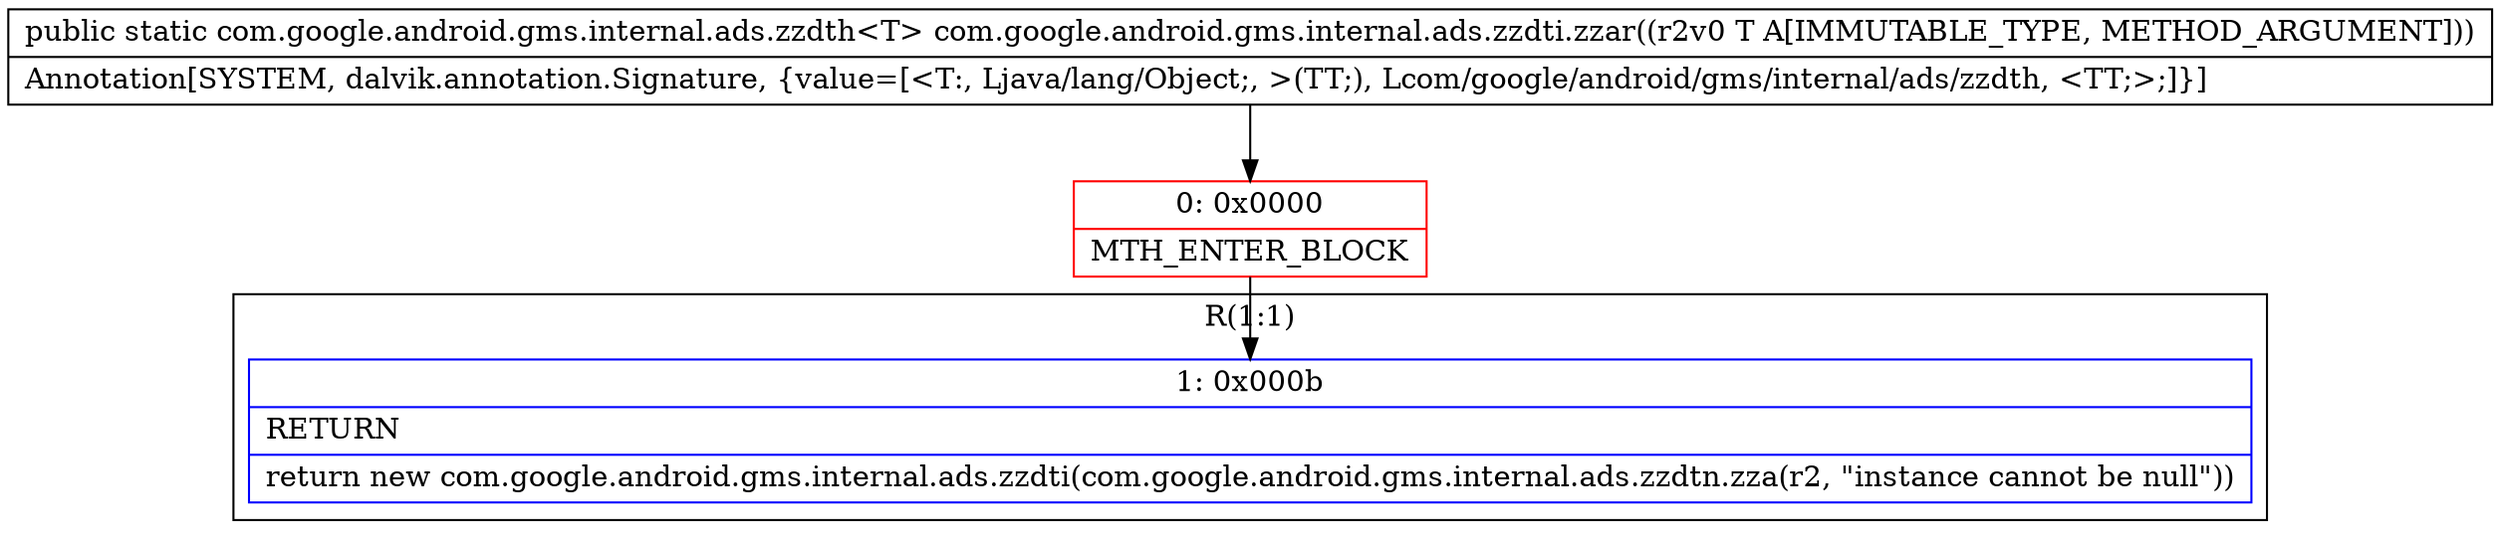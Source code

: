 digraph "CFG forcom.google.android.gms.internal.ads.zzdti.zzar(Ljava\/lang\/Object;)Lcom\/google\/android\/gms\/internal\/ads\/zzdth;" {
subgraph cluster_Region_2056985023 {
label = "R(1:1)";
node [shape=record,color=blue];
Node_1 [shape=record,label="{1\:\ 0x000b|RETURN\l|return new com.google.android.gms.internal.ads.zzdti(com.google.android.gms.internal.ads.zzdtn.zza(r2, \"instance cannot be null\"))\l}"];
}
Node_0 [shape=record,color=red,label="{0\:\ 0x0000|MTH_ENTER_BLOCK\l}"];
MethodNode[shape=record,label="{public static com.google.android.gms.internal.ads.zzdth\<T\> com.google.android.gms.internal.ads.zzdti.zzar((r2v0 T A[IMMUTABLE_TYPE, METHOD_ARGUMENT]))  | Annotation[SYSTEM, dalvik.annotation.Signature, \{value=[\<T:, Ljava\/lang\/Object;, \>(TT;), Lcom\/google\/android\/gms\/internal\/ads\/zzdth, \<TT;\>;]\}]\l}"];
MethodNode -> Node_0;
Node_0 -> Node_1;
}

